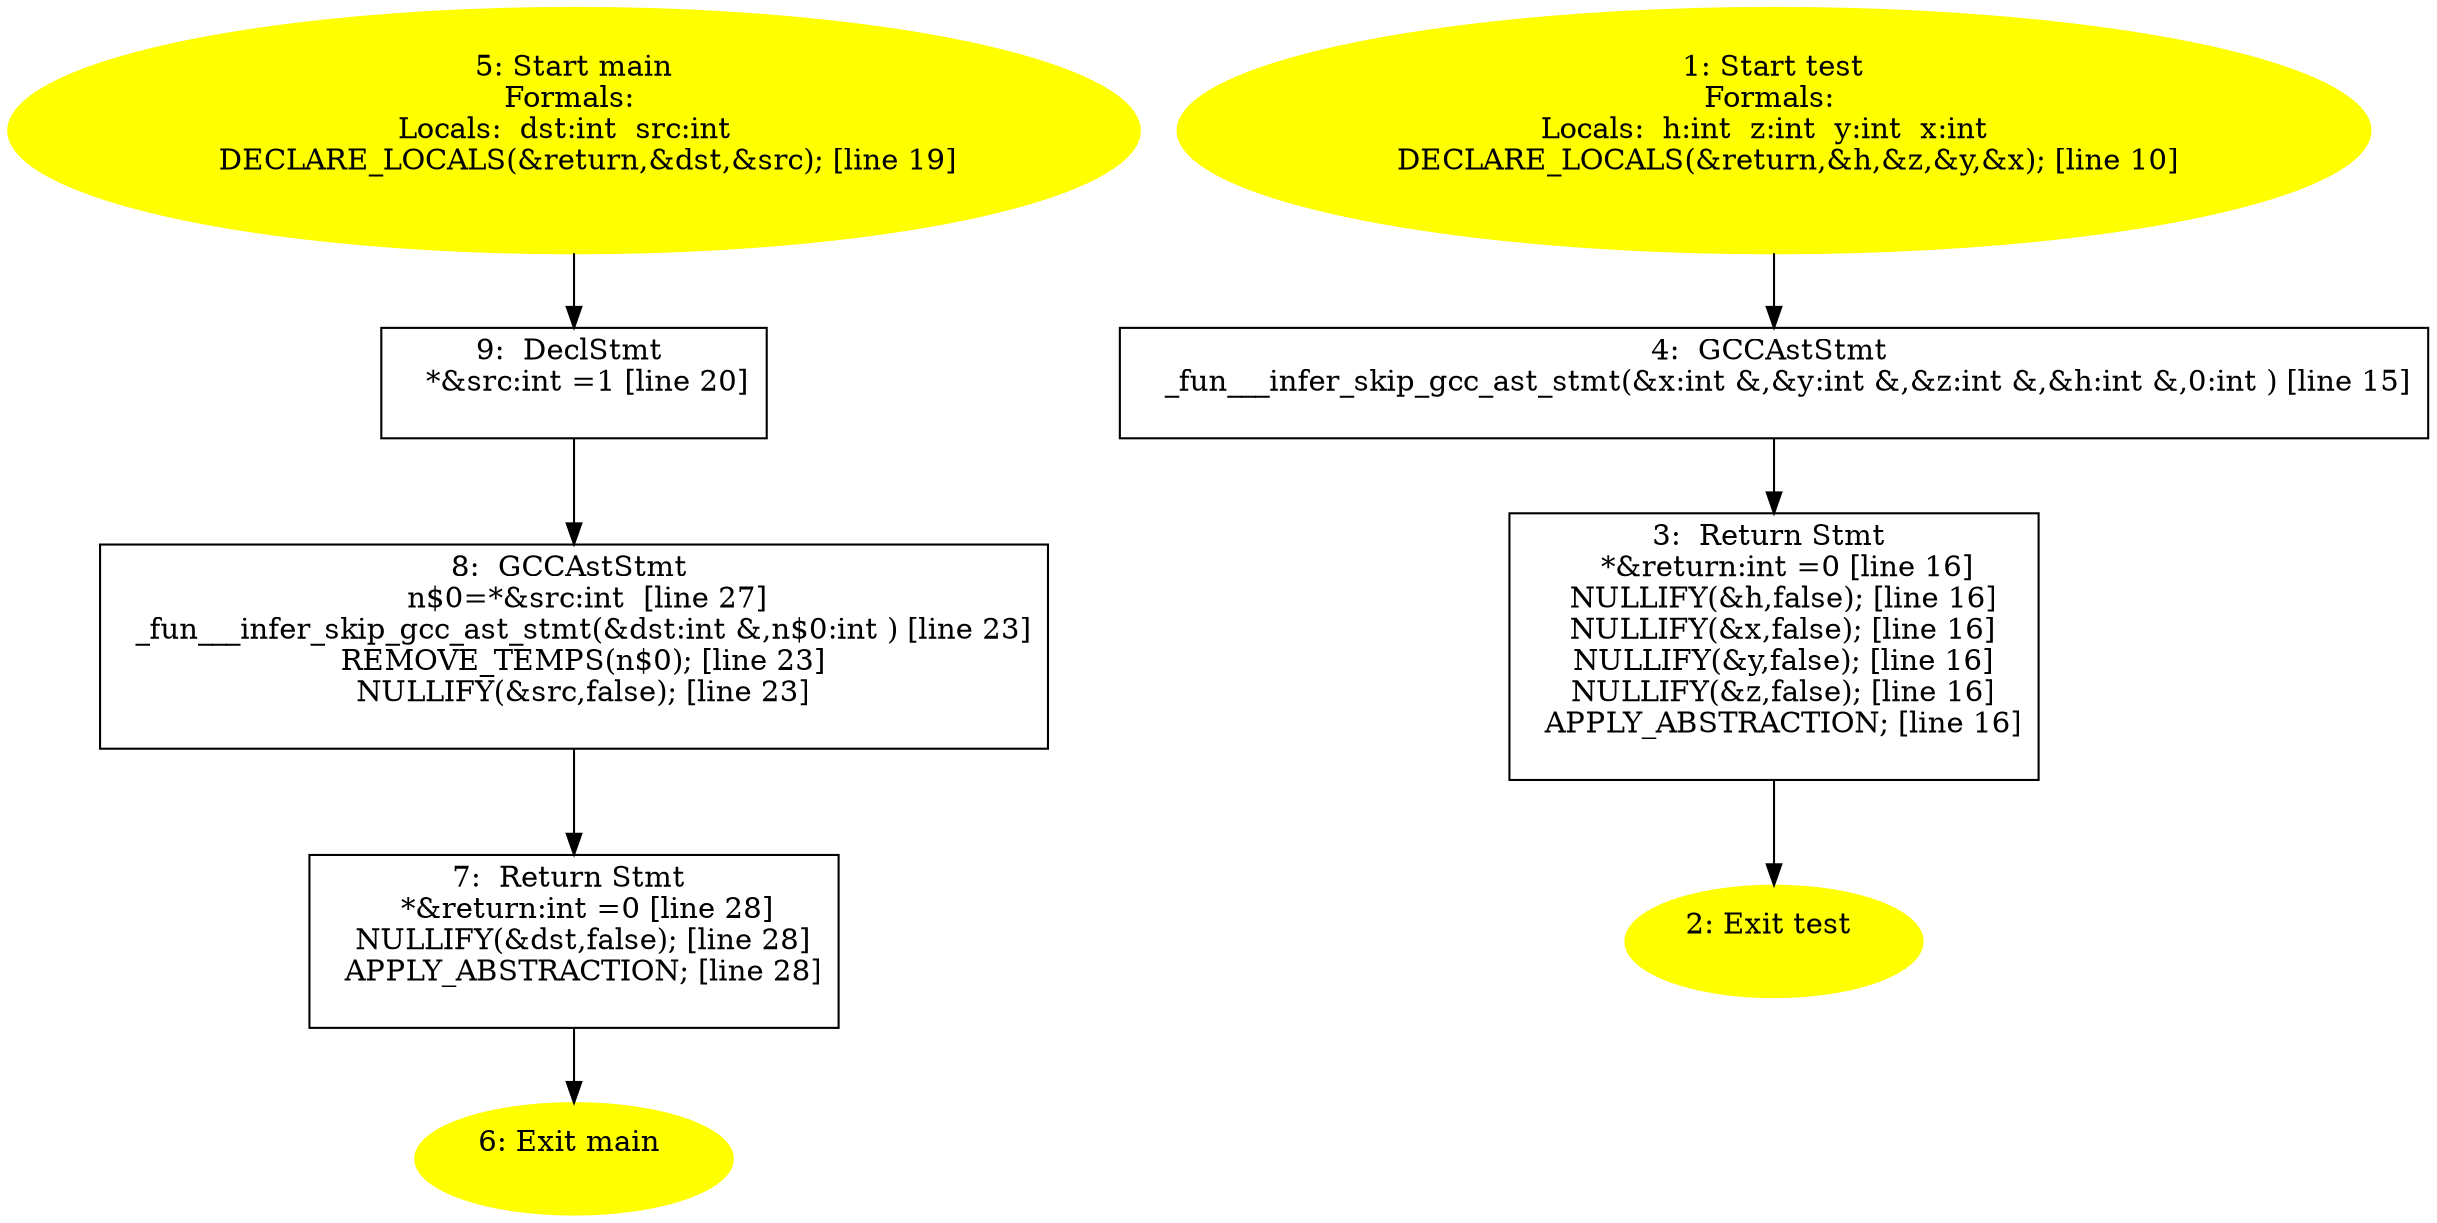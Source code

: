 digraph iCFG {
9 [label="9:  DeclStmt \n   *&src:int =1 [line 20]\n " shape="box"]
	

	 9 -> 8 ;
8 [label="8:  GCCAstStmt \n   n$0=*&src:int  [line 27]\n  _fun___infer_skip_gcc_ast_stmt(&dst:int &,n$0:int ) [line 23]\n  REMOVE_TEMPS(n$0); [line 23]\n  NULLIFY(&src,false); [line 23]\n " shape="box"]
	

	 8 -> 7 ;
7 [label="7:  Return Stmt \n   *&return:int =0 [line 28]\n  NULLIFY(&dst,false); [line 28]\n  APPLY_ABSTRACTION; [line 28]\n " shape="box"]
	

	 7 -> 6 ;
6 [label="6: Exit main \n  " color=yellow style=filled]
	

5 [label="5: Start main\nFormals: \nLocals:  dst:int  src:int  \n   DECLARE_LOCALS(&return,&dst,&src); [line 19]\n " color=yellow style=filled]
	

	 5 -> 9 ;
4 [label="4:  GCCAstStmt \n   _fun___infer_skip_gcc_ast_stmt(&x:int &,&y:int &,&z:int &,&h:int &,0:int ) [line 15]\n " shape="box"]
	

	 4 -> 3 ;
3 [label="3:  Return Stmt \n   *&return:int =0 [line 16]\n  NULLIFY(&h,false); [line 16]\n  NULLIFY(&x,false); [line 16]\n  NULLIFY(&y,false); [line 16]\n  NULLIFY(&z,false); [line 16]\n  APPLY_ABSTRACTION; [line 16]\n " shape="box"]
	

	 3 -> 2 ;
2 [label="2: Exit test \n  " color=yellow style=filled]
	

1 [label="1: Start test\nFormals: \nLocals:  h:int  z:int  y:int  x:int  \n   DECLARE_LOCALS(&return,&h,&z,&y,&x); [line 10]\n " color=yellow style=filled]
	

	 1 -> 4 ;
}
